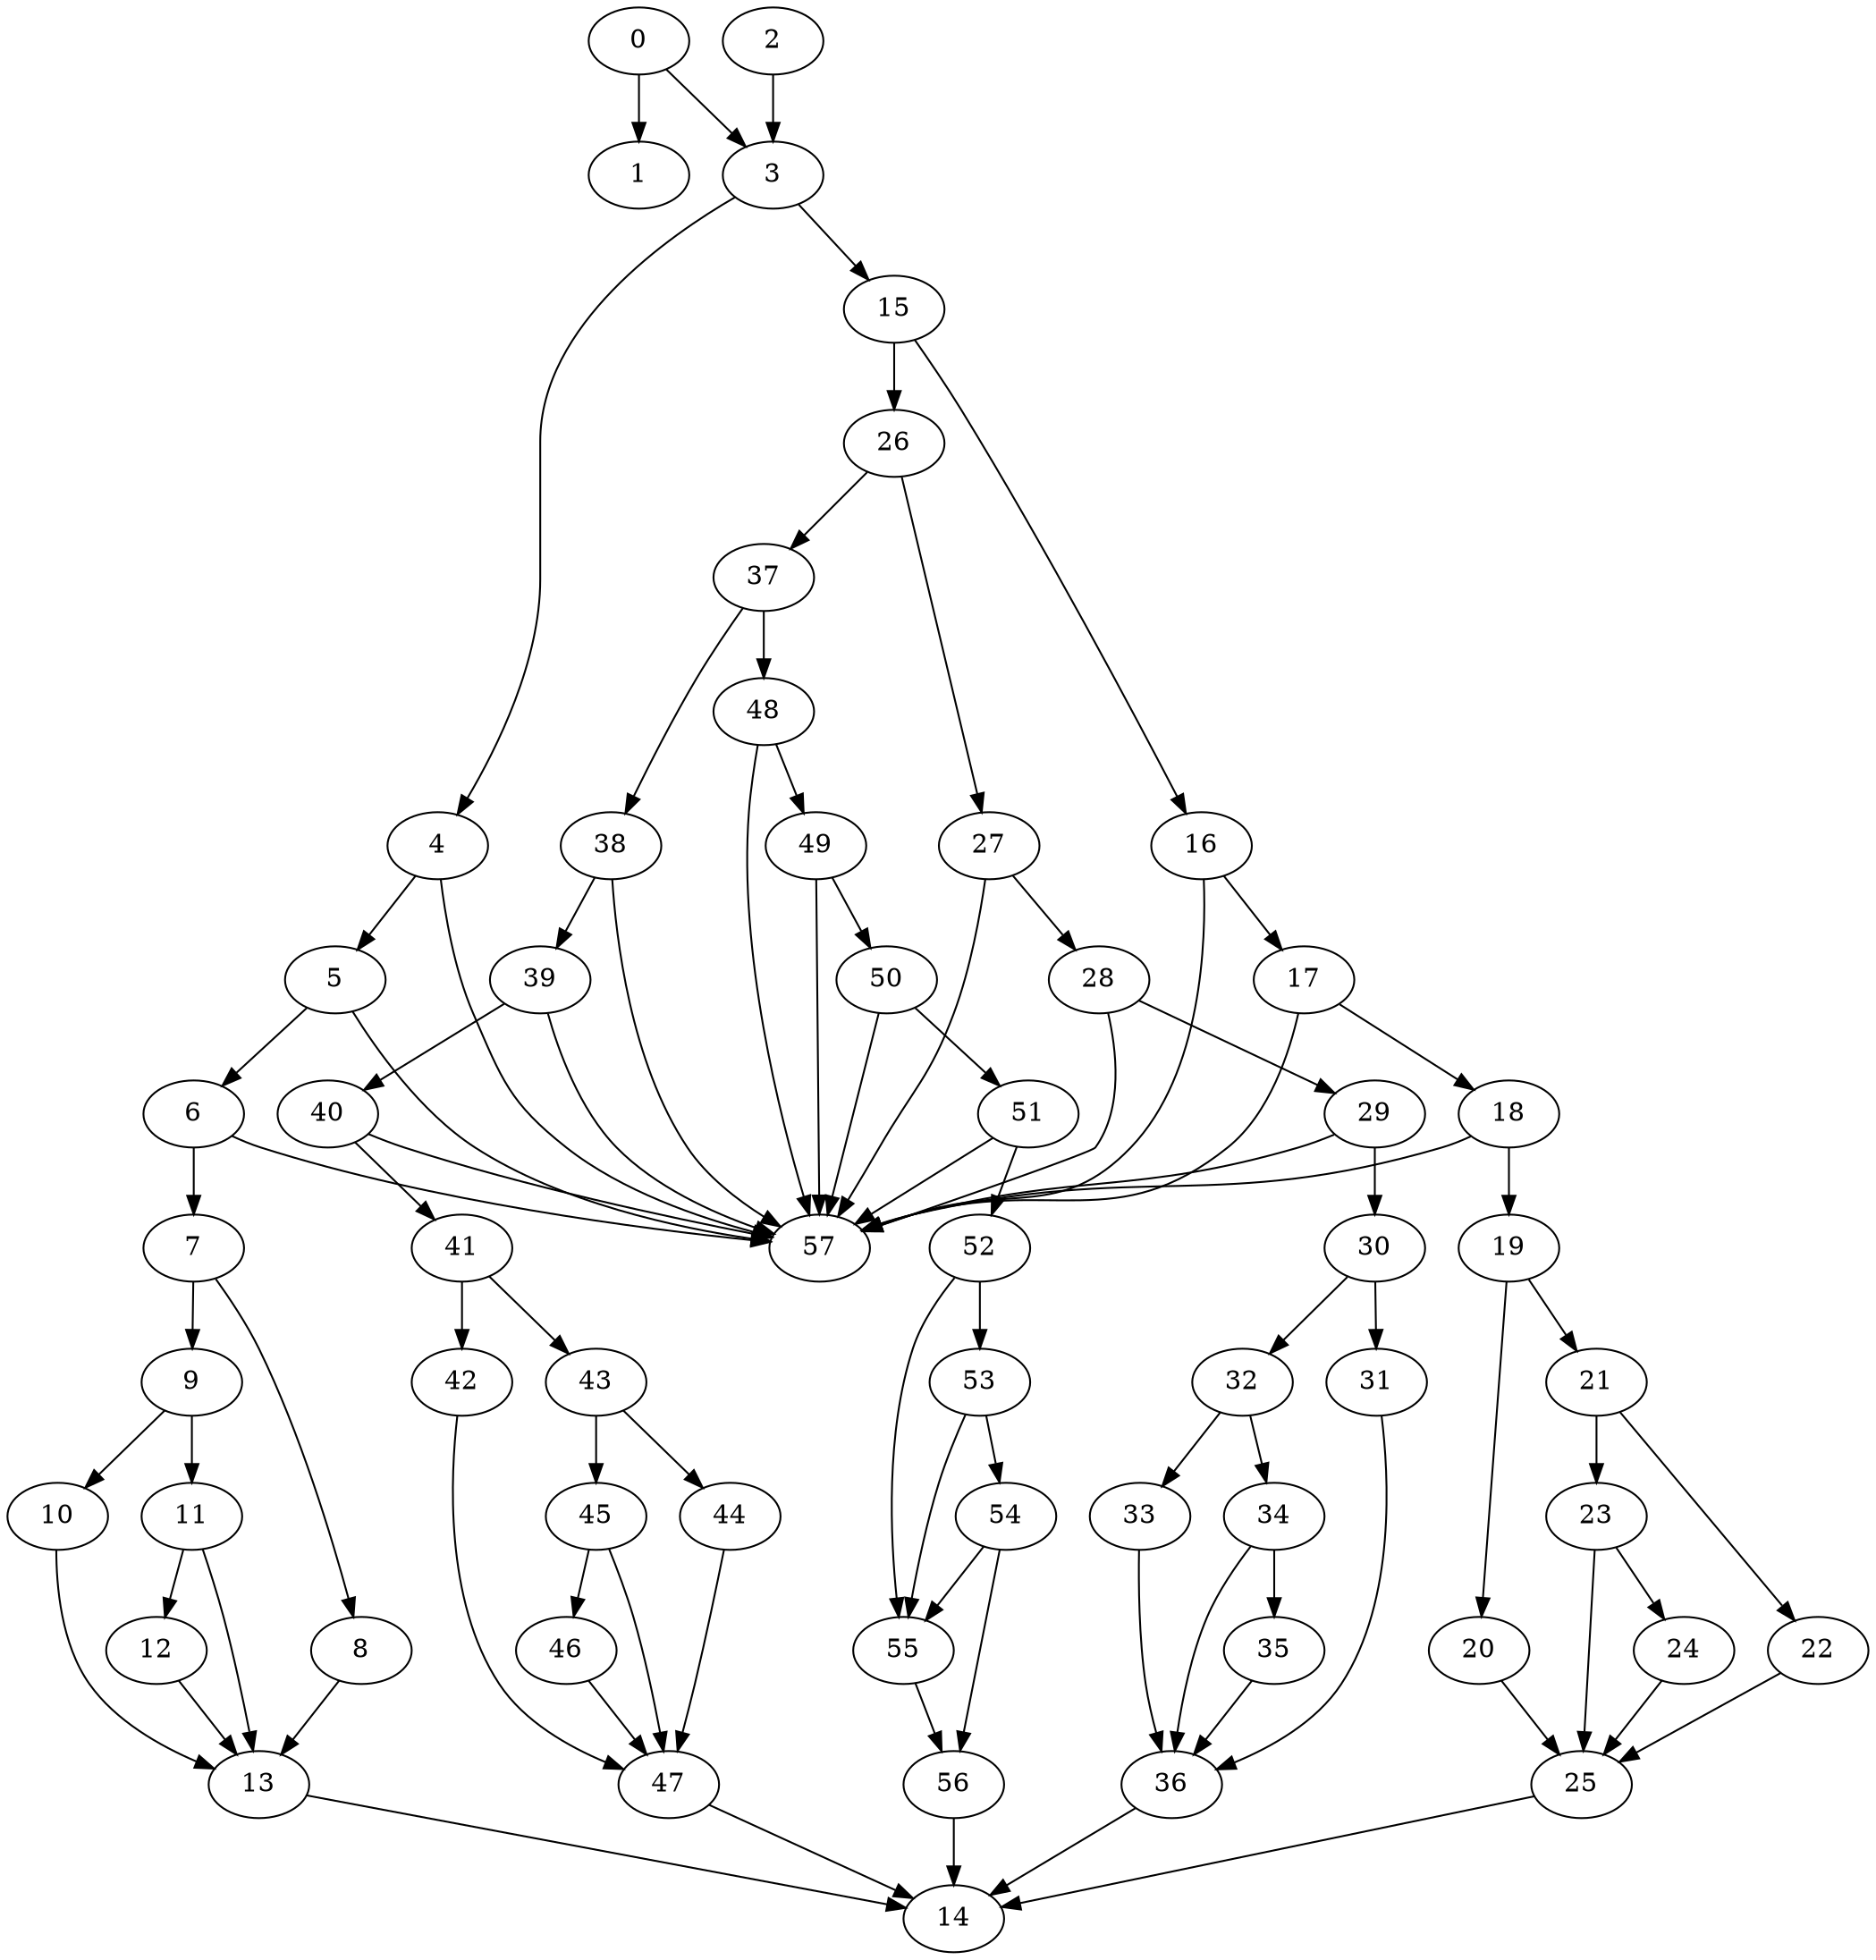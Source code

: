 digraph {
	0
	1
	2
	3
	4
	5
	6
	7
	8
	9
	10
	11
	12
	13
	14
	15
	16
	17
	18
	19
	20
	21
	22
	23
	24
	25
	26
	27
	28
	29
	30
	31
	32
	33
	34
	35
	36
	37
	38
	39
	40
	41
	42
	43
	44
	45
	46
	47
	48
	49
	50
	51
	52
	53
	54
	55
	56
	57
	15 -> 26
	31 -> 36
	33 -> 36
	34 -> 36
	35 -> 36
	40 -> 41
	0 -> 3
	2 -> 3
	8 -> 13
	10 -> 13
	11 -> 13
	12 -> 13
	3 -> 15
	51 -> 52
	23 -> 24
	41 -> 43
	37 -> 48
	32 -> 33
	7 -> 8
	11 -> 12
	16 -> 17
	54 -> 56
	55 -> 56
	9 -> 11
	15 -> 16
	42 -> 47
	44 -> 47
	45 -> 47
	46 -> 47
	50 -> 51
	4 -> 57
	6 -> 57
	17 -> 57
	40 -> 57
	48 -> 57
	16 -> 57
	50 -> 57
	5 -> 57
	18 -> 57
	49 -> 57
	51 -> 57
	27 -> 57
	28 -> 57
	29 -> 57
	38 -> 57
	39 -> 57
	5 -> 6
	38 -> 39
	41 -> 42
	52 -> 55
	53 -> 55
	54 -> 55
	6 -> 7
	7 -> 9
	28 -> 29
	30 -> 32
	26 -> 37
	49 -> 50
	36 -> 14
	47 -> 14
	56 -> 14
	13 -> 14
	25 -> 14
	17 -> 18
	45 -> 46
	53 -> 54
	9 -> 10
	27 -> 28
	30 -> 31
	3 -> 4
	37 -> 38
	26 -> 27
	29 -> 30
	43 -> 44
	48 -> 49
	20 -> 25
	22 -> 25
	23 -> 25
	24 -> 25
	34 -> 35
	39 -> 40
	52 -> 53
	0 -> 1
	32 -> 34
	43 -> 45
	4 -> 5
	21 -> 23
	19 -> 21
	21 -> 22
	18 -> 19
	19 -> 20
}
